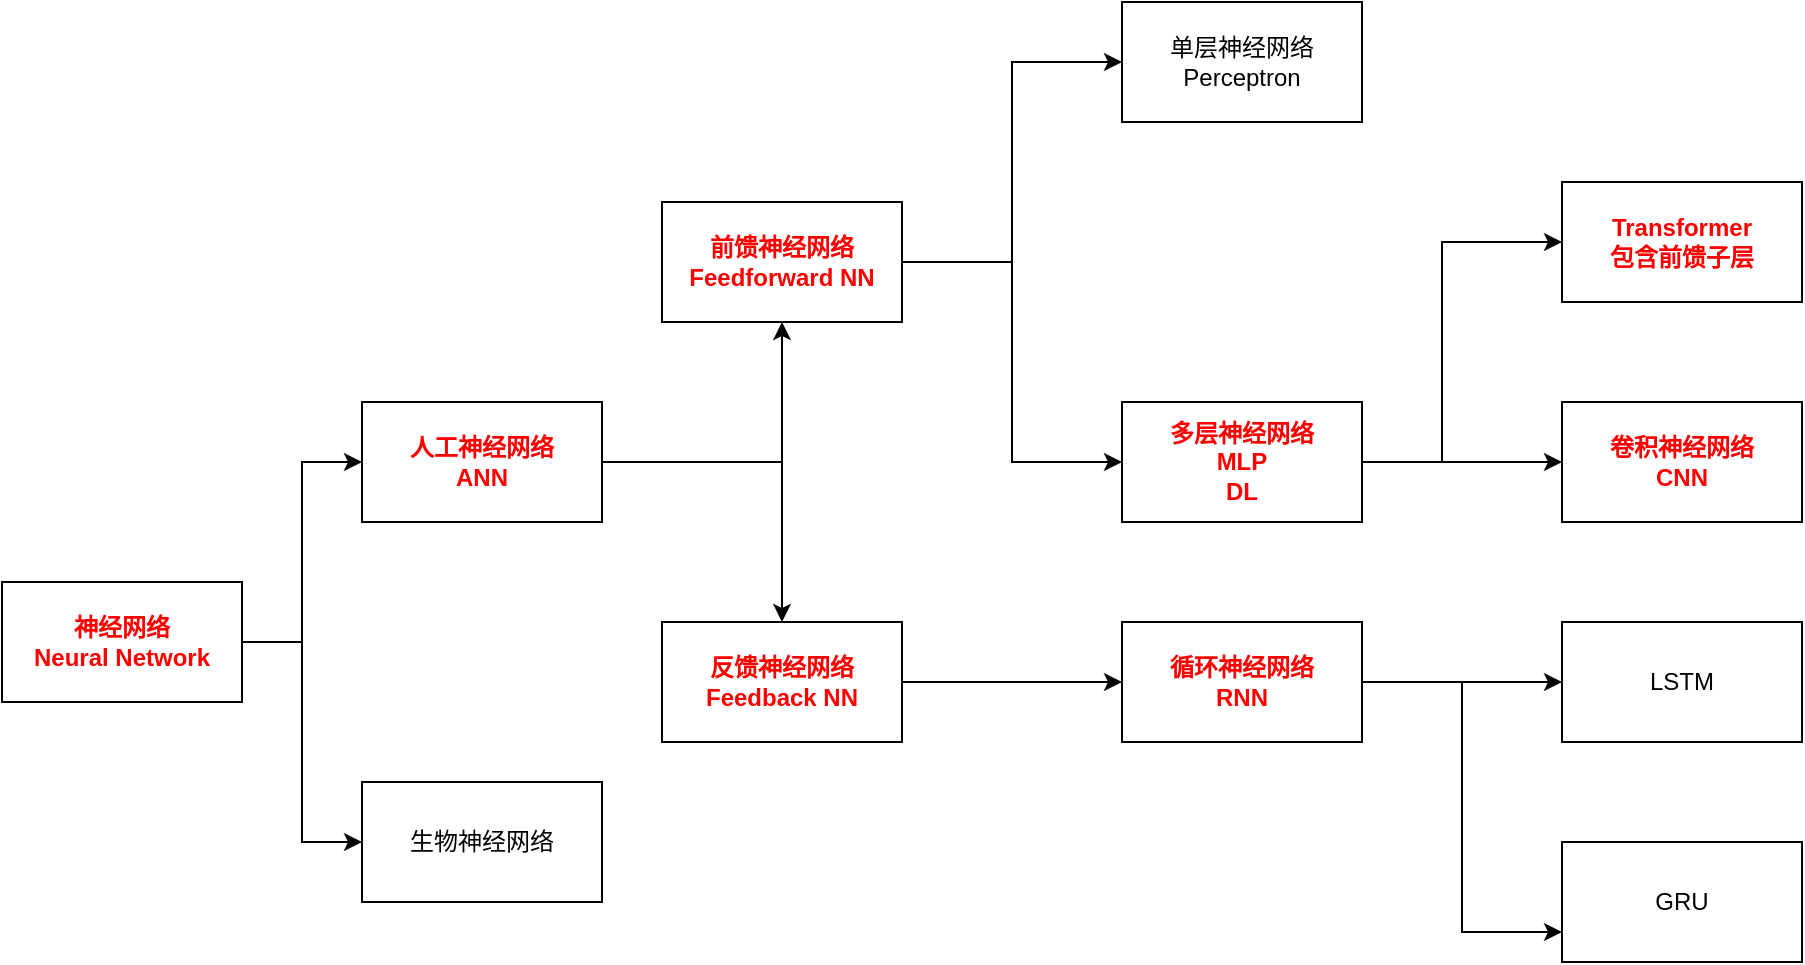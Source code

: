<mxfile version="27.0.2">
  <diagram name="第 1 页" id="tpNFzYehVjoFw4ipf5MZ">
    <mxGraphModel dx="1215" dy="723" grid="1" gridSize="10" guides="1" tooltips="1" connect="1" arrows="1" fold="1" page="1" pageScale="1" pageWidth="827" pageHeight="1169" math="0" shadow="0">
      <root>
        <mxCell id="0" />
        <mxCell id="1" parent="0" />
        <mxCell id="VQbIfDXQShZnxcacPJJq-3" value="" style="edgeStyle=orthogonalEdgeStyle;rounded=0;orthogonalLoop=1;jettySize=auto;html=1;entryX=0;entryY=0.5;entryDx=0;entryDy=0;" parent="1" source="VQbIfDXQShZnxcacPJJq-1" target="VQbIfDXQShZnxcacPJJq-2" edge="1">
          <mxGeometry relative="1" as="geometry" />
        </mxCell>
        <mxCell id="VQbIfDXQShZnxcacPJJq-4" style="edgeStyle=orthogonalEdgeStyle;rounded=0;orthogonalLoop=1;jettySize=auto;html=1;entryX=0;entryY=0.5;entryDx=0;entryDy=0;" parent="1" source="VQbIfDXQShZnxcacPJJq-1" target="VQbIfDXQShZnxcacPJJq-5" edge="1">
          <mxGeometry relative="1" as="geometry">
            <mxPoint x="200" y="650" as="targetPoint" />
          </mxGeometry>
        </mxCell>
        <mxCell id="VQbIfDXQShZnxcacPJJq-1" value="&lt;b&gt;&lt;font style=&quot;color: rgb(255, 0, 0);&quot;&gt;神经网络&lt;/font&gt;&lt;/b&gt;&lt;div&gt;&lt;b&gt;&lt;font style=&quot;color: rgb(255, 0, 0);&quot;&gt;Neural Network&lt;/font&gt;&lt;/b&gt;&lt;/div&gt;" style="rounded=0;whiteSpace=wrap;html=1;" parent="1" vertex="1">
          <mxGeometry x="40" y="510" width="120" height="60" as="geometry" />
        </mxCell>
        <mxCell id="VQbIfDXQShZnxcacPJJq-7" value="" style="edgeStyle=orthogonalEdgeStyle;rounded=0;orthogonalLoop=1;jettySize=auto;html=1;" parent="1" source="VQbIfDXQShZnxcacPJJq-2" target="VQbIfDXQShZnxcacPJJq-6" edge="1">
          <mxGeometry relative="1" as="geometry" />
        </mxCell>
        <mxCell id="VQbIfDXQShZnxcacPJJq-9" value="" style="edgeStyle=orthogonalEdgeStyle;rounded=0;orthogonalLoop=1;jettySize=auto;html=1;" parent="1" source="VQbIfDXQShZnxcacPJJq-2" target="VQbIfDXQShZnxcacPJJq-8" edge="1">
          <mxGeometry relative="1" as="geometry" />
        </mxCell>
        <mxCell id="VQbIfDXQShZnxcacPJJq-2" value="&lt;b&gt;&lt;font style=&quot;color: rgb(255, 0, 0);&quot;&gt;人工神经网络&lt;/font&gt;&lt;/b&gt;&lt;div&gt;&lt;b&gt;&lt;font style=&quot;color: rgb(255, 0, 0);&quot;&gt;ANN&lt;/font&gt;&lt;/b&gt;&lt;/div&gt;" style="rounded=0;whiteSpace=wrap;html=1;" parent="1" vertex="1">
          <mxGeometry x="220" y="420" width="120" height="60" as="geometry" />
        </mxCell>
        <mxCell id="VQbIfDXQShZnxcacPJJq-5" value="生物神经网络" style="rounded=0;whiteSpace=wrap;html=1;" parent="1" vertex="1">
          <mxGeometry x="220" y="610" width="120" height="60" as="geometry" />
        </mxCell>
        <mxCell id="VQbIfDXQShZnxcacPJJq-13" value="" style="edgeStyle=orthogonalEdgeStyle;rounded=0;orthogonalLoop=1;jettySize=auto;html=1;" parent="1" target="VQbIfDXQShZnxcacPJJq-10" edge="1">
          <mxGeometry relative="1" as="geometry">
            <mxPoint x="485" y="350" as="sourcePoint" />
            <mxPoint x="595" y="450" as="targetPoint" />
            <Array as="points">
              <mxPoint x="545" y="350" />
              <mxPoint x="545" y="450" />
            </Array>
          </mxGeometry>
        </mxCell>
        <mxCell id="VQbIfDXQShZnxcacPJJq-14" style="edgeStyle=orthogonalEdgeStyle;rounded=0;orthogonalLoop=1;jettySize=auto;html=1;entryX=0;entryY=0.5;entryDx=0;entryDy=0;" parent="1" source="VQbIfDXQShZnxcacPJJq-6" target="VQbIfDXQShZnxcacPJJq-16" edge="1">
          <mxGeometry relative="1" as="geometry">
            <mxPoint x="560" y="260" as="targetPoint" />
          </mxGeometry>
        </mxCell>
        <mxCell id="VQbIfDXQShZnxcacPJJq-6" value="&lt;b&gt;&lt;font style=&quot;color: rgb(255, 0, 0);&quot;&gt;前馈神经网络&lt;/font&gt;&lt;/b&gt;&lt;div&gt;&lt;span style=&quot;background-color: transparent;&quot;&gt;&lt;b style=&quot;&quot;&gt;&lt;font style=&quot;color: rgb(255, 0, 0);&quot;&gt;Feedforward NN&lt;/font&gt;&lt;/b&gt;&lt;/span&gt;&lt;/div&gt;" style="whiteSpace=wrap;html=1;rounded=0;" parent="1" vertex="1">
          <mxGeometry x="370" y="320" width="120" height="60" as="geometry" />
        </mxCell>
        <mxCell id="VQbIfDXQShZnxcacPJJq-25" value="" style="edgeStyle=orthogonalEdgeStyle;rounded=0;orthogonalLoop=1;jettySize=auto;html=1;" parent="1" source="VQbIfDXQShZnxcacPJJq-8" target="VQbIfDXQShZnxcacPJJq-24" edge="1">
          <mxGeometry relative="1" as="geometry" />
        </mxCell>
        <mxCell id="VQbIfDXQShZnxcacPJJq-8" value="&lt;b&gt;&lt;font style=&quot;color: rgb(255, 0, 0);&quot;&gt;反馈神经网络&lt;/font&gt;&lt;/b&gt;&lt;div&gt;&lt;b&gt;&lt;font style=&quot;color: rgb(255, 0, 0);&quot;&gt;Feedback NN&lt;/font&gt;&lt;/b&gt;&lt;/div&gt;" style="whiteSpace=wrap;html=1;rounded=0;" parent="1" vertex="1">
          <mxGeometry x="370" y="530" width="120" height="60" as="geometry" />
        </mxCell>
        <mxCell id="6DcHarnhUpuJ31DVUVzK-1" value="" style="edgeStyle=orthogonalEdgeStyle;rounded=0;orthogonalLoop=1;jettySize=auto;html=1;" edge="1" parent="1" source="VQbIfDXQShZnxcacPJJq-10" target="VQbIfDXQShZnxcacPJJq-19">
          <mxGeometry relative="1" as="geometry" />
        </mxCell>
        <mxCell id="VQbIfDXQShZnxcacPJJq-10" value="&lt;b&gt;&lt;font style=&quot;color: rgb(255, 0, 0);&quot;&gt;多层神经网络&lt;/font&gt;&lt;/b&gt;&lt;div&gt;&lt;b&gt;&lt;font style=&quot;color: rgb(255, 0, 0);&quot;&gt;MLP&lt;/font&gt;&lt;/b&gt;&lt;/div&gt;&lt;div&gt;&lt;b&gt;&lt;font style=&quot;color: rgb(255, 0, 0);&quot;&gt;DL&lt;/font&gt;&lt;/b&gt;&lt;/div&gt;" style="whiteSpace=wrap;html=1;rounded=0;" parent="1" vertex="1">
          <mxGeometry x="600" y="420" width="120" height="60" as="geometry" />
        </mxCell>
        <mxCell id="VQbIfDXQShZnxcacPJJq-16" value="&lt;font style=&quot;&quot;&gt;单层神经网络&lt;/font&gt;&lt;div&gt;&lt;font style=&quot;&quot;&gt;Perceptron&lt;/font&gt;&lt;/div&gt;" style="whiteSpace=wrap;html=1;rounded=0;" parent="1" vertex="1">
          <mxGeometry x="600" y="220" width="120" height="60" as="geometry" />
        </mxCell>
        <mxCell id="VQbIfDXQShZnxcacPJJq-19" value="&lt;font style=&quot;color: rgb(255, 0, 0);&quot;&gt;&lt;b&gt;卷积神经网络&lt;/b&gt;&lt;/font&gt;&lt;div&gt;&lt;font style=&quot;color: rgb(255, 0, 0);&quot;&gt;&lt;b&gt;CNN&lt;/b&gt;&lt;/font&gt;&lt;/div&gt;" style="whiteSpace=wrap;html=1;rounded=0;" parent="1" vertex="1">
          <mxGeometry x="820" y="420" width="120" height="60" as="geometry" />
        </mxCell>
        <mxCell id="6DcHarnhUpuJ31DVUVzK-3" value="" style="edgeStyle=orthogonalEdgeStyle;rounded=0;orthogonalLoop=1;jettySize=auto;html=1;" edge="1" parent="1" source="VQbIfDXQShZnxcacPJJq-24" target="6DcHarnhUpuJ31DVUVzK-2">
          <mxGeometry relative="1" as="geometry" />
        </mxCell>
        <mxCell id="6DcHarnhUpuJ31DVUVzK-5" style="edgeStyle=orthogonalEdgeStyle;rounded=0;orthogonalLoop=1;jettySize=auto;html=1;entryX=0;entryY=0.75;entryDx=0;entryDy=0;" edge="1" parent="1" source="VQbIfDXQShZnxcacPJJq-24" target="6DcHarnhUpuJ31DVUVzK-4">
          <mxGeometry relative="1" as="geometry" />
        </mxCell>
        <mxCell id="6DcHarnhUpuJ31DVUVzK-7" style="edgeStyle=orthogonalEdgeStyle;rounded=0;orthogonalLoop=1;jettySize=auto;html=1;entryX=0;entryY=0.5;entryDx=0;entryDy=0;exitX=1;exitY=0.5;exitDx=0;exitDy=0;" edge="1" parent="1" source="VQbIfDXQShZnxcacPJJq-10" target="6DcHarnhUpuJ31DVUVzK-6">
          <mxGeometry relative="1" as="geometry">
            <Array as="points">
              <mxPoint x="760" y="450" />
              <mxPoint x="760" y="340" />
            </Array>
          </mxGeometry>
        </mxCell>
        <mxCell id="VQbIfDXQShZnxcacPJJq-24" value="&lt;b&gt;&lt;font style=&quot;color: rgb(255, 0, 0);&quot;&gt;循环神经网络&lt;/font&gt;&lt;/b&gt;&lt;div&gt;&lt;b&gt;&lt;font style=&quot;color: rgb(255, 0, 0);&quot;&gt;RNN&lt;/font&gt;&lt;/b&gt;&lt;/div&gt;" style="whiteSpace=wrap;html=1;rounded=0;" parent="1" vertex="1">
          <mxGeometry x="600" y="530" width="120" height="60" as="geometry" />
        </mxCell>
        <mxCell id="6DcHarnhUpuJ31DVUVzK-2" value="LSTM" style="whiteSpace=wrap;html=1;rounded=0;" vertex="1" parent="1">
          <mxGeometry x="820" y="530" width="120" height="60" as="geometry" />
        </mxCell>
        <mxCell id="6DcHarnhUpuJ31DVUVzK-4" value="GRU" style="whiteSpace=wrap;html=1;rounded=0;" vertex="1" parent="1">
          <mxGeometry x="820" y="640" width="120" height="60" as="geometry" />
        </mxCell>
        <mxCell id="6DcHarnhUpuJ31DVUVzK-6" value="&lt;b&gt;&lt;font style=&quot;color: rgb(255, 0, 0);&quot;&gt;Transformer&lt;/font&gt;&lt;/b&gt;&lt;div&gt;&lt;b&gt;&lt;font style=&quot;color: rgb(255, 0, 0);&quot;&gt;包含前馈子层&lt;/font&gt;&lt;/b&gt;&lt;/div&gt;" style="whiteSpace=wrap;html=1;rounded=0;" vertex="1" parent="1">
          <mxGeometry x="820" y="310" width="120" height="60" as="geometry" />
        </mxCell>
      </root>
    </mxGraphModel>
  </diagram>
</mxfile>

